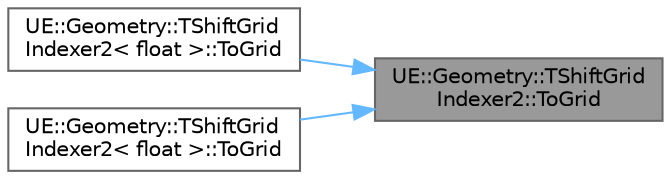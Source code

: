 digraph "UE::Geometry::TShiftGridIndexer2::ToGrid"
{
 // INTERACTIVE_SVG=YES
 // LATEX_PDF_SIZE
  bgcolor="transparent";
  edge [fontname=Helvetica,fontsize=10,labelfontname=Helvetica,labelfontsize=10];
  node [fontname=Helvetica,fontsize=10,shape=box,height=0.2,width=0.4];
  rankdir="RL";
  Node1 [id="Node000001",label="UE::Geometry::TShiftGrid\lIndexer2::ToGrid",height=0.2,width=0.4,color="gray40", fillcolor="grey60", style="filled", fontcolor="black",tooltip="Convert real-valued point to integer grid coordinates."];
  Node1 -> Node2 [id="edge1_Node000001_Node000002",dir="back",color="steelblue1",style="solid",tooltip=" "];
  Node2 [id="Node000002",label="UE::Geometry::TShiftGrid\lIndexer2\< float \>::ToGrid",height=0.2,width=0.4,color="grey40", fillcolor="white", style="filled",URL="$dd/dd9/structUE_1_1Geometry_1_1TShiftGridIndexer2.html#a77b01bee4703750c5f10a32decfbff3f",tooltip=" "];
  Node1 -> Node3 [id="edge2_Node000001_Node000003",dir="back",color="steelblue1",style="solid",tooltip=" "];
  Node3 [id="Node000003",label="UE::Geometry::TShiftGrid\lIndexer2\< float \>::ToGrid",height=0.2,width=0.4,color="grey40", fillcolor="white", style="filled",URL="$dd/dd9/structUE_1_1Geometry_1_1TShiftGridIndexer2.html#a53958aa89792da5219e66ade1817bdc8",tooltip=" "];
}
